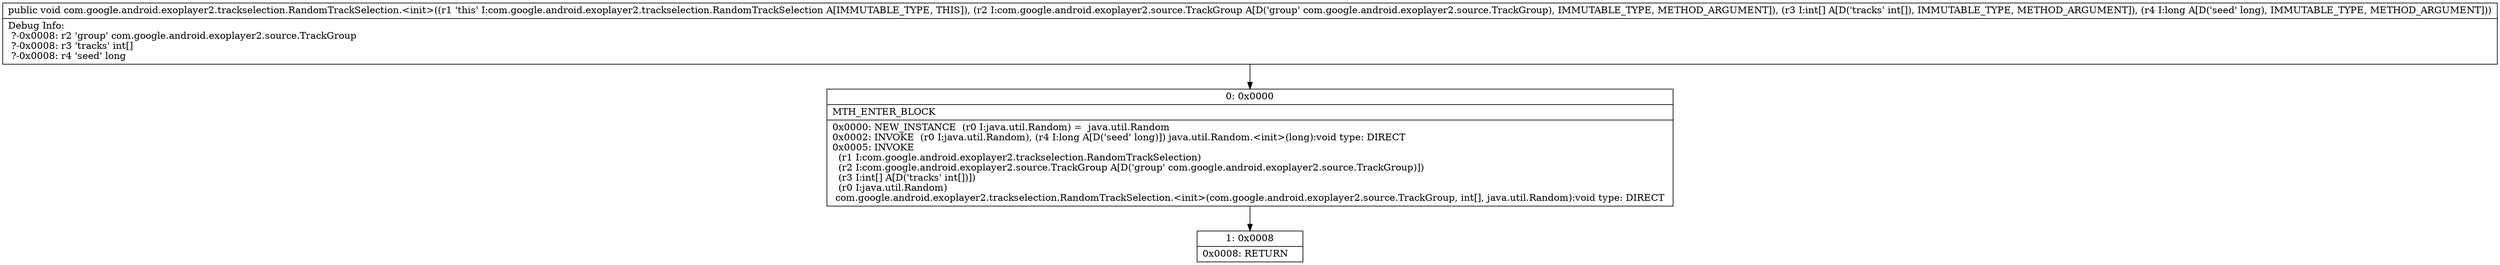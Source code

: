 digraph "CFG forcom.google.android.exoplayer2.trackselection.RandomTrackSelection.\<init\>(Lcom\/google\/android\/exoplayer2\/source\/TrackGroup;[IJ)V" {
Node_0 [shape=record,label="{0\:\ 0x0000|MTH_ENTER_BLOCK\l|0x0000: NEW_INSTANCE  (r0 I:java.util.Random) =  java.util.Random \l0x0002: INVOKE  (r0 I:java.util.Random), (r4 I:long A[D('seed' long)]) java.util.Random.\<init\>(long):void type: DIRECT \l0x0005: INVOKE  \l  (r1 I:com.google.android.exoplayer2.trackselection.RandomTrackSelection)\l  (r2 I:com.google.android.exoplayer2.source.TrackGroup A[D('group' com.google.android.exoplayer2.source.TrackGroup)])\l  (r3 I:int[] A[D('tracks' int[])])\l  (r0 I:java.util.Random)\l com.google.android.exoplayer2.trackselection.RandomTrackSelection.\<init\>(com.google.android.exoplayer2.source.TrackGroup, int[], java.util.Random):void type: DIRECT \l}"];
Node_1 [shape=record,label="{1\:\ 0x0008|0x0008: RETURN   \l}"];
MethodNode[shape=record,label="{public void com.google.android.exoplayer2.trackselection.RandomTrackSelection.\<init\>((r1 'this' I:com.google.android.exoplayer2.trackselection.RandomTrackSelection A[IMMUTABLE_TYPE, THIS]), (r2 I:com.google.android.exoplayer2.source.TrackGroup A[D('group' com.google.android.exoplayer2.source.TrackGroup), IMMUTABLE_TYPE, METHOD_ARGUMENT]), (r3 I:int[] A[D('tracks' int[]), IMMUTABLE_TYPE, METHOD_ARGUMENT]), (r4 I:long A[D('seed' long), IMMUTABLE_TYPE, METHOD_ARGUMENT]))  | Debug Info:\l  ?\-0x0008: r2 'group' com.google.android.exoplayer2.source.TrackGroup\l  ?\-0x0008: r3 'tracks' int[]\l  ?\-0x0008: r4 'seed' long\l}"];
MethodNode -> Node_0;
Node_0 -> Node_1;
}

